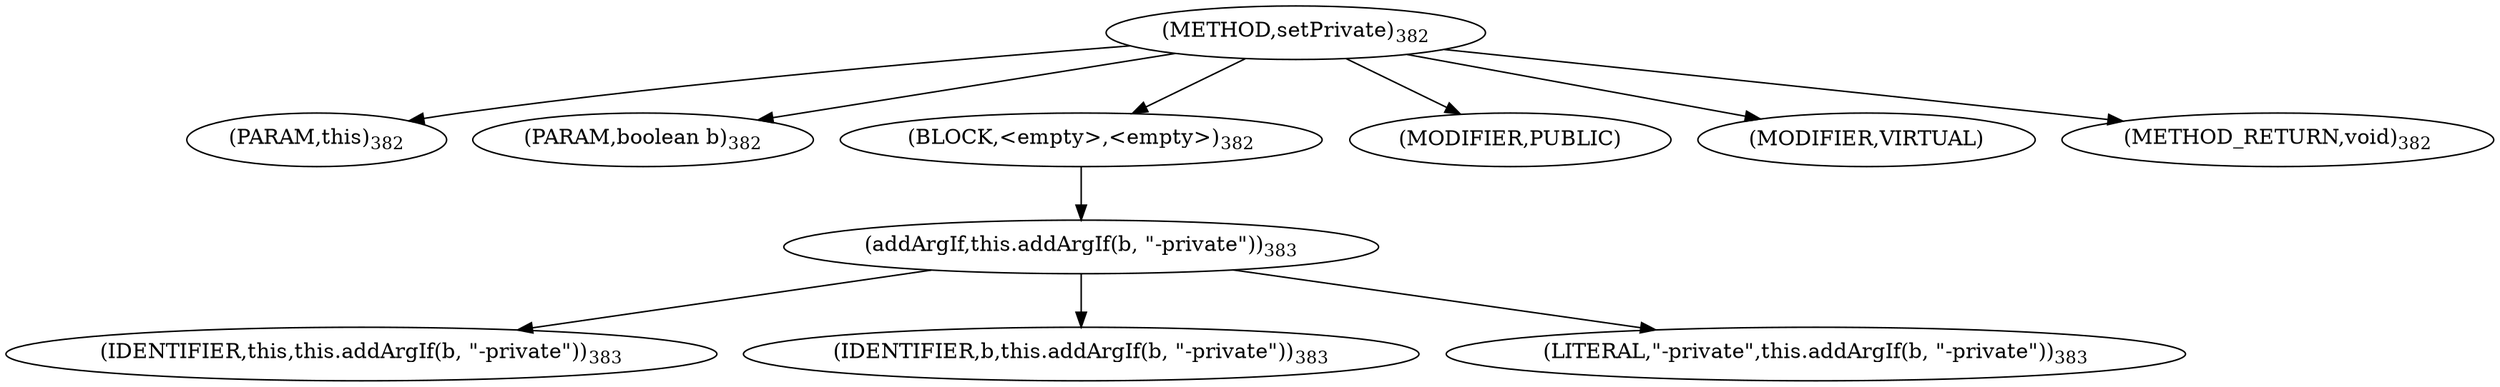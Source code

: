 digraph "setPrivate" {  
"1200" [label = <(METHOD,setPrivate)<SUB>382</SUB>> ]
"142" [label = <(PARAM,this)<SUB>382</SUB>> ]
"1201" [label = <(PARAM,boolean b)<SUB>382</SUB>> ]
"1202" [label = <(BLOCK,&lt;empty&gt;,&lt;empty&gt;)<SUB>382</SUB>> ]
"1203" [label = <(addArgIf,this.addArgIf(b, &quot;-private&quot;))<SUB>383</SUB>> ]
"141" [label = <(IDENTIFIER,this,this.addArgIf(b, &quot;-private&quot;))<SUB>383</SUB>> ]
"1204" [label = <(IDENTIFIER,b,this.addArgIf(b, &quot;-private&quot;))<SUB>383</SUB>> ]
"1205" [label = <(LITERAL,&quot;-private&quot;,this.addArgIf(b, &quot;-private&quot;))<SUB>383</SUB>> ]
"1206" [label = <(MODIFIER,PUBLIC)> ]
"1207" [label = <(MODIFIER,VIRTUAL)> ]
"1208" [label = <(METHOD_RETURN,void)<SUB>382</SUB>> ]
  "1200" -> "142" 
  "1200" -> "1201" 
  "1200" -> "1202" 
  "1200" -> "1206" 
  "1200" -> "1207" 
  "1200" -> "1208" 
  "1202" -> "1203" 
  "1203" -> "141" 
  "1203" -> "1204" 
  "1203" -> "1205" 
}
